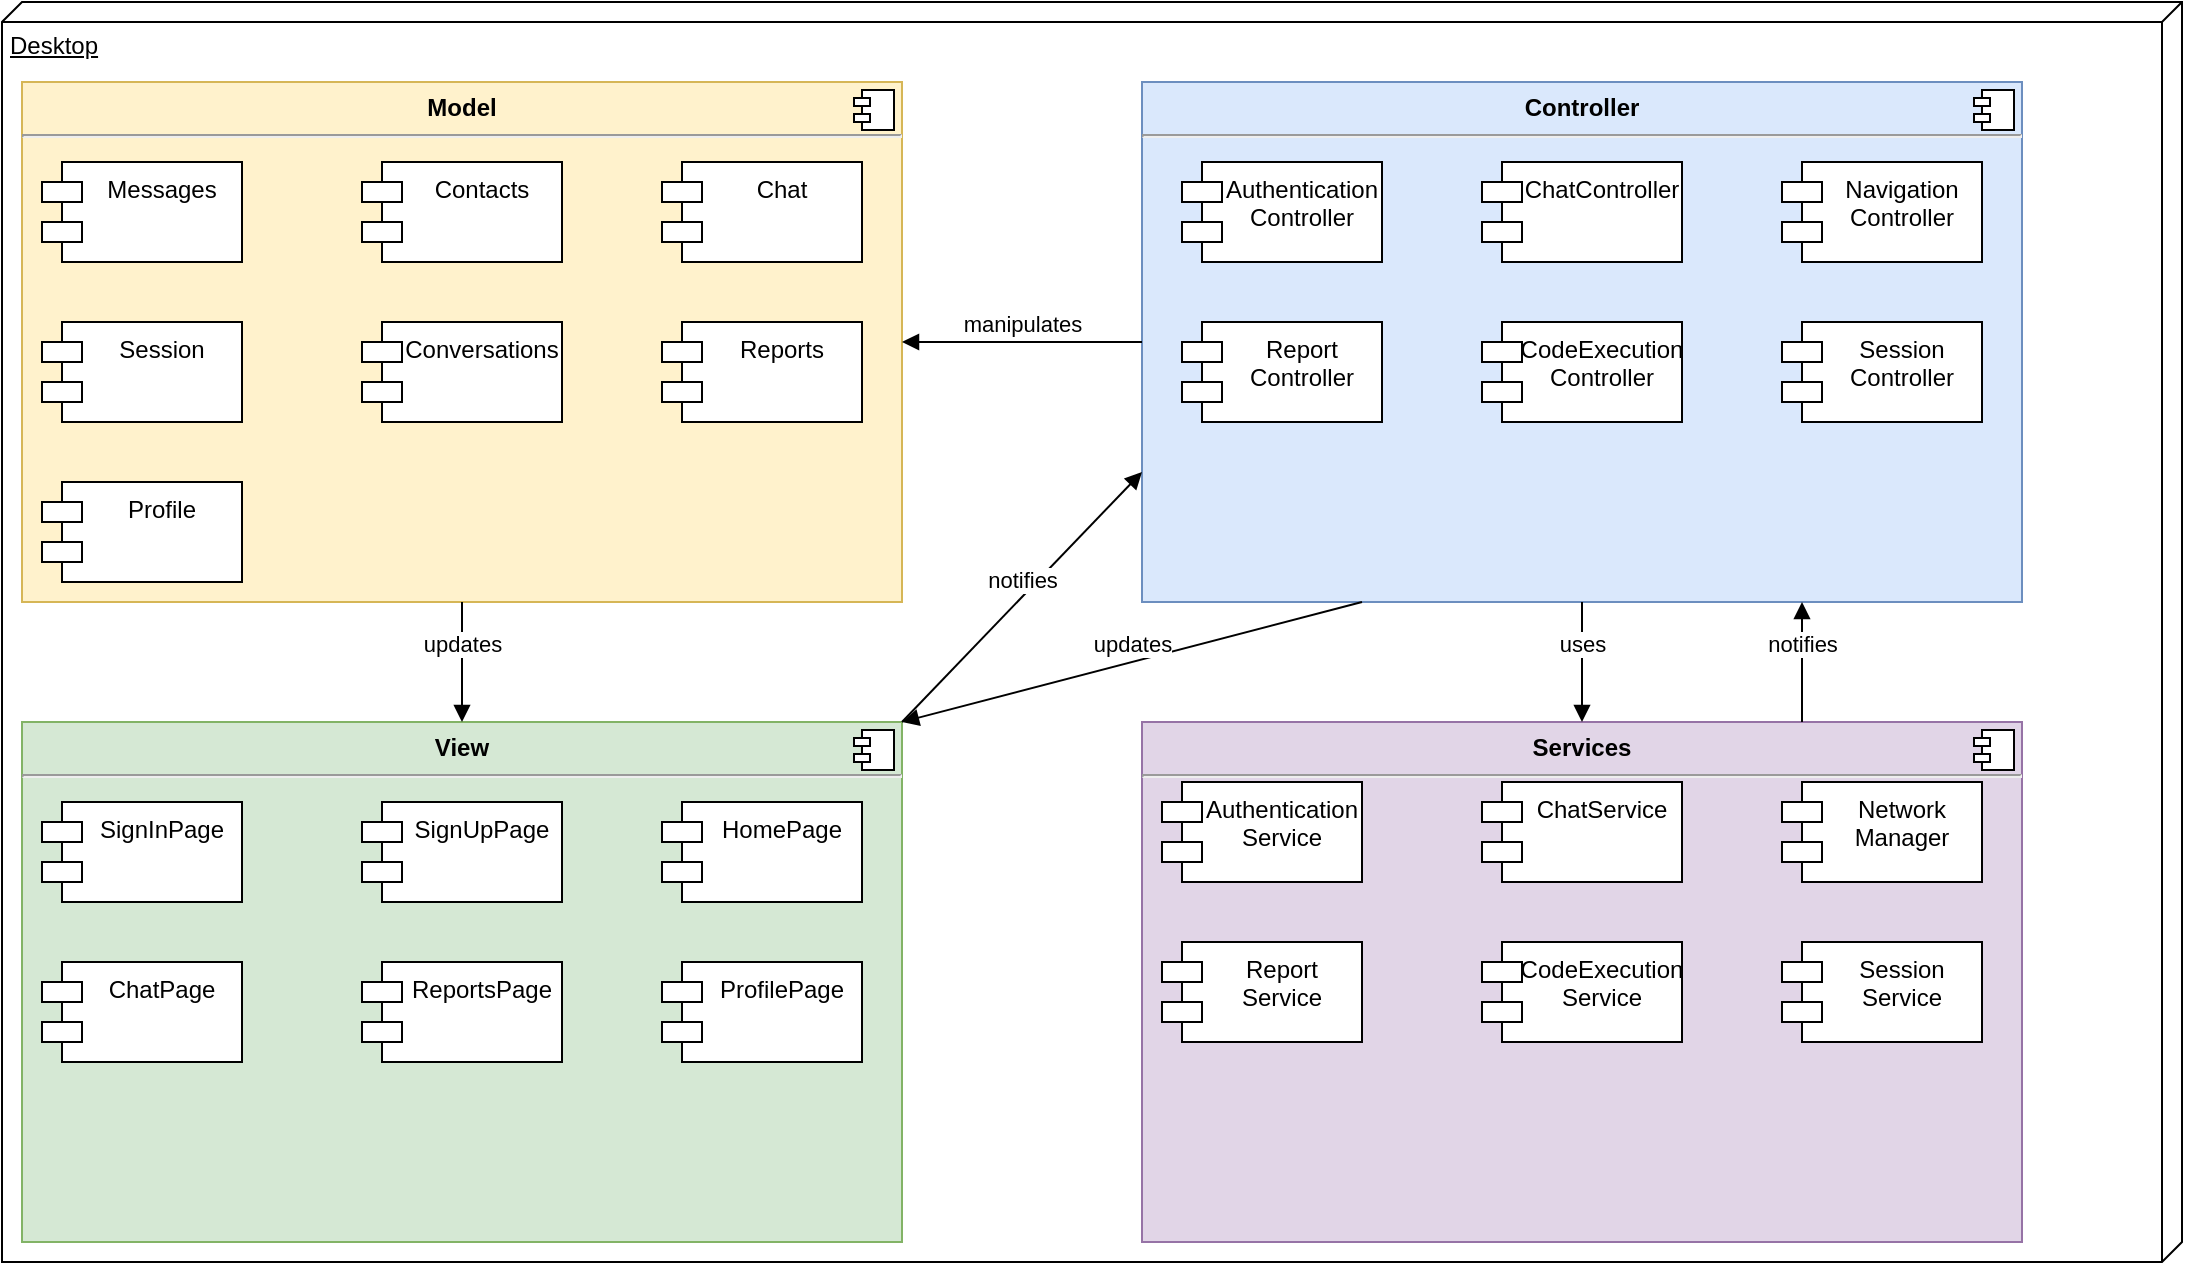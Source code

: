 <mxfile version="15.5.8" type="device"><diagram id="jSyeZMPtBmiAnABWRWx2" name="Page-1"><mxGraphModel dx="1422" dy="749" grid="1" gridSize="10" guides="1" tooltips="1" connect="1" arrows="1" fold="1" page="1" pageScale="1" pageWidth="850" pageHeight="1100" math="0" shadow="0"><root><mxCell id="0"/><mxCell id="1" parent="0"/><mxCell id="Y3jF2CKhHDgHMXnuGxpj-1" value="Desktop" style="verticalAlign=top;align=left;spacingTop=8;spacingLeft=2;spacingRight=12;shape=cube;size=10;direction=south;fontStyle=4;html=1;" vertex="1" parent="1"><mxGeometry x="10" y="30" width="1090" height="630" as="geometry"/></mxCell><mxCell id="Y3jF2CKhHDgHMXnuGxpj-2" value="&lt;p style=&quot;margin: 0px ; margin-top: 6px ; text-align: center&quot;&gt;&lt;b&gt;Model&lt;/b&gt;&lt;/p&gt;&lt;hr&gt;&lt;p style=&quot;margin: 0px ; margin-left: 8px&quot;&gt;&lt;br&gt;&lt;/p&gt;" style="align=left;overflow=fill;html=1;dropTarget=0;fillColor=#fff2cc;strokeColor=#d6b656;" vertex="1" parent="1"><mxGeometry x="20" y="70" width="440" height="260" as="geometry"/></mxCell><mxCell id="Y3jF2CKhHDgHMXnuGxpj-3" value="" style="shape=component;jettyWidth=8;jettyHeight=4;" vertex="1" parent="Y3jF2CKhHDgHMXnuGxpj-2"><mxGeometry x="1" width="20" height="20" relative="1" as="geometry"><mxPoint x="-24" y="4" as="offset"/></mxGeometry></mxCell><mxCell id="Y3jF2CKhHDgHMXnuGxpj-4" value="&lt;p style=&quot;margin: 0px ; margin-top: 6px ; text-align: center&quot;&gt;&lt;b&gt;Controller&lt;/b&gt;&lt;/p&gt;&lt;hr&gt;&lt;p style=&quot;margin: 0px ; margin-left: 8px&quot;&gt;&lt;br&gt;&lt;/p&gt;" style="align=left;overflow=fill;html=1;dropTarget=0;fillColor=#dae8fc;strokeColor=#6c8ebf;" vertex="1" parent="1"><mxGeometry x="580" y="70" width="440" height="260" as="geometry"/></mxCell><mxCell id="Y3jF2CKhHDgHMXnuGxpj-5" value="" style="shape=component;jettyWidth=8;jettyHeight=4;" vertex="1" parent="Y3jF2CKhHDgHMXnuGxpj-4"><mxGeometry x="1" width="20" height="20" relative="1" as="geometry"><mxPoint x="-24" y="4" as="offset"/></mxGeometry></mxCell><mxCell id="Y3jF2CKhHDgHMXnuGxpj-6" value="&lt;p style=&quot;margin: 0px ; margin-top: 6px ; text-align: center&quot;&gt;&lt;b&gt;View&lt;/b&gt;&lt;/p&gt;&lt;hr&gt;&lt;p style=&quot;margin: 0px ; margin-left: 8px&quot;&gt;&lt;br&gt;&lt;/p&gt;" style="align=left;overflow=fill;html=1;dropTarget=0;fillColor=#d5e8d4;strokeColor=#82b366;" vertex="1" parent="1"><mxGeometry x="20" y="390" width="440" height="260" as="geometry"/></mxCell><mxCell id="Y3jF2CKhHDgHMXnuGxpj-7" value="" style="shape=component;jettyWidth=8;jettyHeight=4;" vertex="1" parent="Y3jF2CKhHDgHMXnuGxpj-6"><mxGeometry x="1" width="20" height="20" relative="1" as="geometry"><mxPoint x="-24" y="4" as="offset"/></mxGeometry></mxCell><mxCell id="Y3jF2CKhHDgHMXnuGxpj-8" value="&lt;p style=&quot;margin: 0px ; margin-top: 6px ; text-align: center&quot;&gt;&lt;b&gt;Services&lt;/b&gt;&lt;/p&gt;&lt;hr&gt;&lt;p style=&quot;margin: 0px ; margin-left: 8px&quot;&gt;&lt;br&gt;&lt;/p&gt;" style="align=left;overflow=fill;html=1;dropTarget=0;fillColor=#e1d5e7;strokeColor=#9673a6;" vertex="1" parent="1"><mxGeometry x="580" y="390" width="440" height="260" as="geometry"/></mxCell><mxCell id="Y3jF2CKhHDgHMXnuGxpj-9" value="" style="shape=component;jettyWidth=8;jettyHeight=4;" vertex="1" parent="Y3jF2CKhHDgHMXnuGxpj-8"><mxGeometry x="1" width="20" height="20" relative="1" as="geometry"><mxPoint x="-24" y="4" as="offset"/></mxGeometry></mxCell><mxCell id="Y3jF2CKhHDgHMXnuGxpj-10" value="Messages" style="shape=module;align=left;spacingLeft=20;align=center;verticalAlign=top;" vertex="1" parent="1"><mxGeometry x="30" y="110" width="100" height="50" as="geometry"/></mxCell><mxCell id="Y3jF2CKhHDgHMXnuGxpj-11" value="Contacts" style="shape=module;align=left;spacingLeft=20;align=center;verticalAlign=top;" vertex="1" parent="1"><mxGeometry x="190" y="110" width="100" height="50" as="geometry"/></mxCell><mxCell id="Y3jF2CKhHDgHMXnuGxpj-12" value="Conversations" style="shape=module;align=left;spacingLeft=20;align=center;verticalAlign=top;" vertex="1" parent="1"><mxGeometry x="190" y="190" width="100" height="50" as="geometry"/></mxCell><mxCell id="Y3jF2CKhHDgHMXnuGxpj-13" value="Session" style="shape=module;align=left;spacingLeft=20;align=center;verticalAlign=top;" vertex="1" parent="1"><mxGeometry x="30" y="190" width="100" height="50" as="geometry"/></mxCell><mxCell id="Y3jF2CKhHDgHMXnuGxpj-15" value="Chat" style="shape=module;align=left;spacingLeft=20;align=center;verticalAlign=top;" vertex="1" parent="1"><mxGeometry x="340" y="110" width="100" height="50" as="geometry"/></mxCell><mxCell id="Y3jF2CKhHDgHMXnuGxpj-16" value="updates" style="html=1;verticalAlign=bottom;endArrow=block;rounded=0;exitX=0.5;exitY=1;exitDx=0;exitDy=0;" edge="1" parent="1" source="Y3jF2CKhHDgHMXnuGxpj-2" target="Y3jF2CKhHDgHMXnuGxpj-6"><mxGeometry width="80" relative="1" as="geometry"><mxPoint x="380" y="420" as="sourcePoint"/><mxPoint x="460" y="420" as="targetPoint"/></mxGeometry></mxCell><mxCell id="Y3jF2CKhHDgHMXnuGxpj-17" value="manipulates" style="html=1;verticalAlign=bottom;endArrow=block;rounded=0;exitX=0;exitY=0.5;exitDx=0;exitDy=0;entryX=1;entryY=0.5;entryDx=0;entryDy=0;" edge="1" parent="1" source="Y3jF2CKhHDgHMXnuGxpj-4" target="Y3jF2CKhHDgHMXnuGxpj-2"><mxGeometry width="80" relative="1" as="geometry"><mxPoint x="380" y="420" as="sourcePoint"/><mxPoint x="460" y="160" as="targetPoint"/></mxGeometry></mxCell><mxCell id="Y3jF2CKhHDgHMXnuGxpj-18" value="uses" style="html=1;verticalAlign=bottom;endArrow=block;rounded=0;exitX=0.5;exitY=1;exitDx=0;exitDy=0;entryX=0.5;entryY=0;entryDx=0;entryDy=0;" edge="1" parent="1" source="Y3jF2CKhHDgHMXnuGxpj-4" target="Y3jF2CKhHDgHMXnuGxpj-8"><mxGeometry width="80" relative="1" as="geometry"><mxPoint x="380" y="420" as="sourcePoint"/><mxPoint x="460" y="420" as="targetPoint"/></mxGeometry></mxCell><mxCell id="Y3jF2CKhHDgHMXnuGxpj-19" value="notifies" style="html=1;verticalAlign=bottom;endArrow=block;rounded=0;entryX=0;entryY=0.75;entryDx=0;entryDy=0;exitX=1;exitY=0;exitDx=0;exitDy=0;" edge="1" parent="1" source="Y3jF2CKhHDgHMXnuGxpj-6" target="Y3jF2CKhHDgHMXnuGxpj-4"><mxGeometry width="80" relative="1" as="geometry"><mxPoint x="380" y="420" as="sourcePoint"/><mxPoint x="460" y="420" as="targetPoint"/></mxGeometry></mxCell><mxCell id="Y3jF2CKhHDgHMXnuGxpj-20" value="Network&#10;Manager" style="shape=module;align=left;spacingLeft=20;align=center;verticalAlign=top;" vertex="1" parent="1"><mxGeometry x="900" y="420" width="100" height="50" as="geometry"/></mxCell><mxCell id="Y3jF2CKhHDgHMXnuGxpj-21" value="SignInPage" style="shape=module;align=left;spacingLeft=20;align=center;verticalAlign=top;" vertex="1" parent="1"><mxGeometry x="30" y="430" width="100" height="50" as="geometry"/></mxCell><mxCell id="Y3jF2CKhHDgHMXnuGxpj-22" value="SignUpPage" style="shape=module;align=left;spacingLeft=20;align=center;verticalAlign=top;" vertex="1" parent="1"><mxGeometry x="190" y="430" width="100" height="50" as="geometry"/></mxCell><mxCell id="Y3jF2CKhHDgHMXnuGxpj-23" value="HomePage" style="shape=module;align=left;spacingLeft=20;align=center;verticalAlign=top;" vertex="1" parent="1"><mxGeometry x="340" y="430" width="100" height="50" as="geometry"/></mxCell><mxCell id="Y3jF2CKhHDgHMXnuGxpj-24" value="ChatPage" style="shape=module;align=left;spacingLeft=20;align=center;verticalAlign=top;" vertex="1" parent="1"><mxGeometry x="30" y="510" width="100" height="50" as="geometry"/></mxCell><mxCell id="Y3jF2CKhHDgHMXnuGxpj-25" value="ReportsPage" style="shape=module;align=left;spacingLeft=20;align=center;verticalAlign=top;" vertex="1" parent="1"><mxGeometry x="190" y="510" width="100" height="50" as="geometry"/></mxCell><mxCell id="Y3jF2CKhHDgHMXnuGxpj-26" value="Reports" style="shape=module;align=left;spacingLeft=20;align=center;verticalAlign=top;" vertex="1" parent="1"><mxGeometry x="340" y="190" width="100" height="50" as="geometry"/></mxCell><mxCell id="Y3jF2CKhHDgHMXnuGxpj-28" value="Profile" style="shape=module;align=left;spacingLeft=20;align=center;verticalAlign=top;" vertex="1" parent="1"><mxGeometry x="30" y="270" width="100" height="50" as="geometry"/></mxCell><mxCell id="Y3jF2CKhHDgHMXnuGxpj-29" value="ProfilePage" style="shape=module;align=left;spacingLeft=20;align=center;verticalAlign=top;" vertex="1" parent="1"><mxGeometry x="340" y="510" width="100" height="50" as="geometry"/></mxCell><mxCell id="Y3jF2CKhHDgHMXnuGxpj-30" value="Authentication&#10;Service" style="shape=module;align=left;spacingLeft=20;align=center;verticalAlign=top;" vertex="1" parent="1"><mxGeometry x="590" y="420" width="100" height="50" as="geometry"/></mxCell><mxCell id="Y3jF2CKhHDgHMXnuGxpj-31" value="ChatService" style="shape=module;align=left;spacingLeft=20;align=center;verticalAlign=top;" vertex="1" parent="1"><mxGeometry x="750" y="420" width="100" height="50" as="geometry"/></mxCell><mxCell id="Y3jF2CKhHDgHMXnuGxpj-34" value="notifies" style="html=1;verticalAlign=bottom;endArrow=block;rounded=0;entryX=0.75;entryY=1;entryDx=0;entryDy=0;exitX=0.75;exitY=0;exitDx=0;exitDy=0;" edge="1" parent="1" source="Y3jF2CKhHDgHMXnuGxpj-8" target="Y3jF2CKhHDgHMXnuGxpj-4"><mxGeometry width="80" relative="1" as="geometry"><mxPoint x="380" y="420" as="sourcePoint"/><mxPoint x="460" y="420" as="targetPoint"/></mxGeometry></mxCell><mxCell id="Y3jF2CKhHDgHMXnuGxpj-35" value="Authentication&#10;Controller" style="shape=module;align=left;spacingLeft=20;align=center;verticalAlign=top;" vertex="1" parent="1"><mxGeometry x="600" y="110" width="100" height="50" as="geometry"/></mxCell><mxCell id="Y3jF2CKhHDgHMXnuGxpj-36" value="ChatController" style="shape=module;align=left;spacingLeft=20;align=center;verticalAlign=top;" vertex="1" parent="1"><mxGeometry x="750" y="110" width="100" height="50" as="geometry"/></mxCell><mxCell id="Y3jF2CKhHDgHMXnuGxpj-37" value="Navigation&#10;Controller" style="shape=module;align=left;spacingLeft=20;align=center;verticalAlign=top;" vertex="1" parent="1"><mxGeometry x="900" y="110" width="100" height="50" as="geometry"/></mxCell><mxCell id="Y3jF2CKhHDgHMXnuGxpj-38" value="updates" style="html=1;verticalAlign=bottom;endArrow=block;rounded=0;exitX=0.25;exitY=1;exitDx=0;exitDy=0;entryX=1;entryY=0;entryDx=0;entryDy=0;" edge="1" parent="1" source="Y3jF2CKhHDgHMXnuGxpj-4" target="Y3jF2CKhHDgHMXnuGxpj-6"><mxGeometry width="80" relative="1" as="geometry"><mxPoint x="380" y="420" as="sourcePoint"/><mxPoint x="460" y="420" as="targetPoint"/></mxGeometry></mxCell><mxCell id="Y3jF2CKhHDgHMXnuGxpj-39" value="Report&#10;Service" style="shape=module;align=left;spacingLeft=20;align=center;verticalAlign=top;" vertex="1" parent="1"><mxGeometry x="590" y="500" width="100" height="50" as="geometry"/></mxCell><mxCell id="Y3jF2CKhHDgHMXnuGxpj-40" value="CodeExecution&#10;Service" style="shape=module;align=left;spacingLeft=20;align=center;verticalAlign=top;" vertex="1" parent="1"><mxGeometry x="750" y="500" width="100" height="50" as="geometry"/></mxCell><mxCell id="Y3jF2CKhHDgHMXnuGxpj-41" value="Report&#10;Controller" style="shape=module;align=left;spacingLeft=20;align=center;verticalAlign=top;" vertex="1" parent="1"><mxGeometry x="600" y="190" width="100" height="50" as="geometry"/></mxCell><mxCell id="Y3jF2CKhHDgHMXnuGxpj-42" value="CodeExecution&#10;Controller" style="shape=module;align=left;spacingLeft=20;align=center;verticalAlign=top;" vertex="1" parent="1"><mxGeometry x="750" y="190" width="100" height="50" as="geometry"/></mxCell><mxCell id="Y3jF2CKhHDgHMXnuGxpj-43" value="Session&#10;Controller" style="shape=module;align=left;spacingLeft=20;align=center;verticalAlign=top;" vertex="1" parent="1"><mxGeometry x="900" y="190" width="100" height="50" as="geometry"/></mxCell><mxCell id="Y3jF2CKhHDgHMXnuGxpj-44" value="Session&#10;Service" style="shape=module;align=left;spacingLeft=20;align=center;verticalAlign=top;" vertex="1" parent="1"><mxGeometry x="900" y="500" width="100" height="50" as="geometry"/></mxCell></root></mxGraphModel></diagram></mxfile>